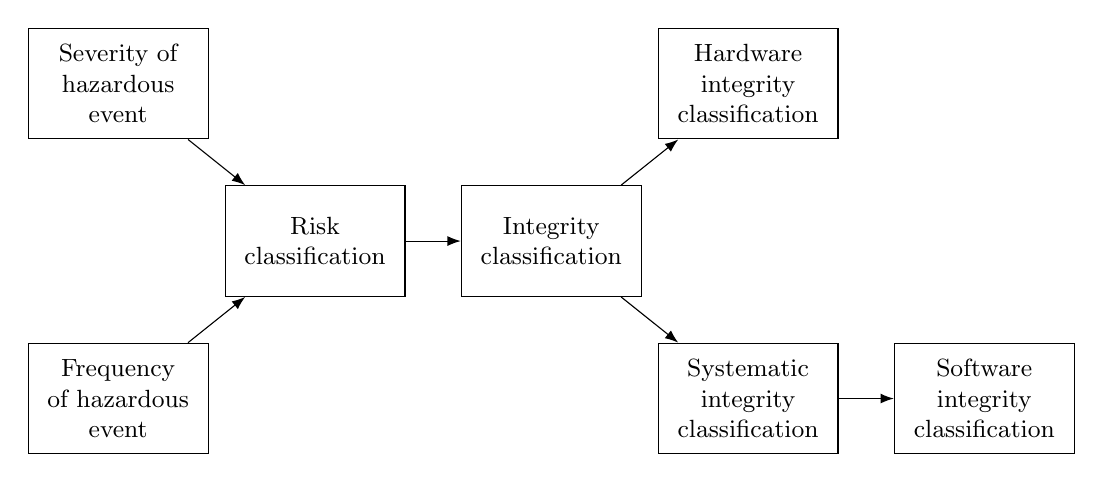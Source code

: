 \begin{tikzpicture}[textbox/.style={font=\small, draw, text width=55, minimum height=40, inner sep=5, align=center}]
%text width
\node[textbox] (v1) at (-3.5,2.5) {Severity of hazardous event};
\node[textbox] (v3) at (-3.5,-1.5) {Frequency of hazardous event};
\node[textbox] (v2) at (-1,0.5) {Risk\\classification};
\node[textbox] (v4) at (2,0.5) {Integrity classification};
\node[textbox] (v5) at (4.5,2.5) {Hardware integrity classification};
\node[textbox] (v6) at (4.5,-1.5) {Systematic integrity classification};
\node[textbox] (v7) at (7.5,-1.5) {Software integrity classification};
\draw [-Latex] (v1) edge (v2);
\draw [-Latex] (v3) edge (v2);
\draw [-Latex] (v2) edge (v4);
\draw [-Latex] (v4) edge (v5);
\draw [-Latex] (v4) edge (v6);
\draw [-Latex] (v6) edge (v7);
\end{tikzpicture}